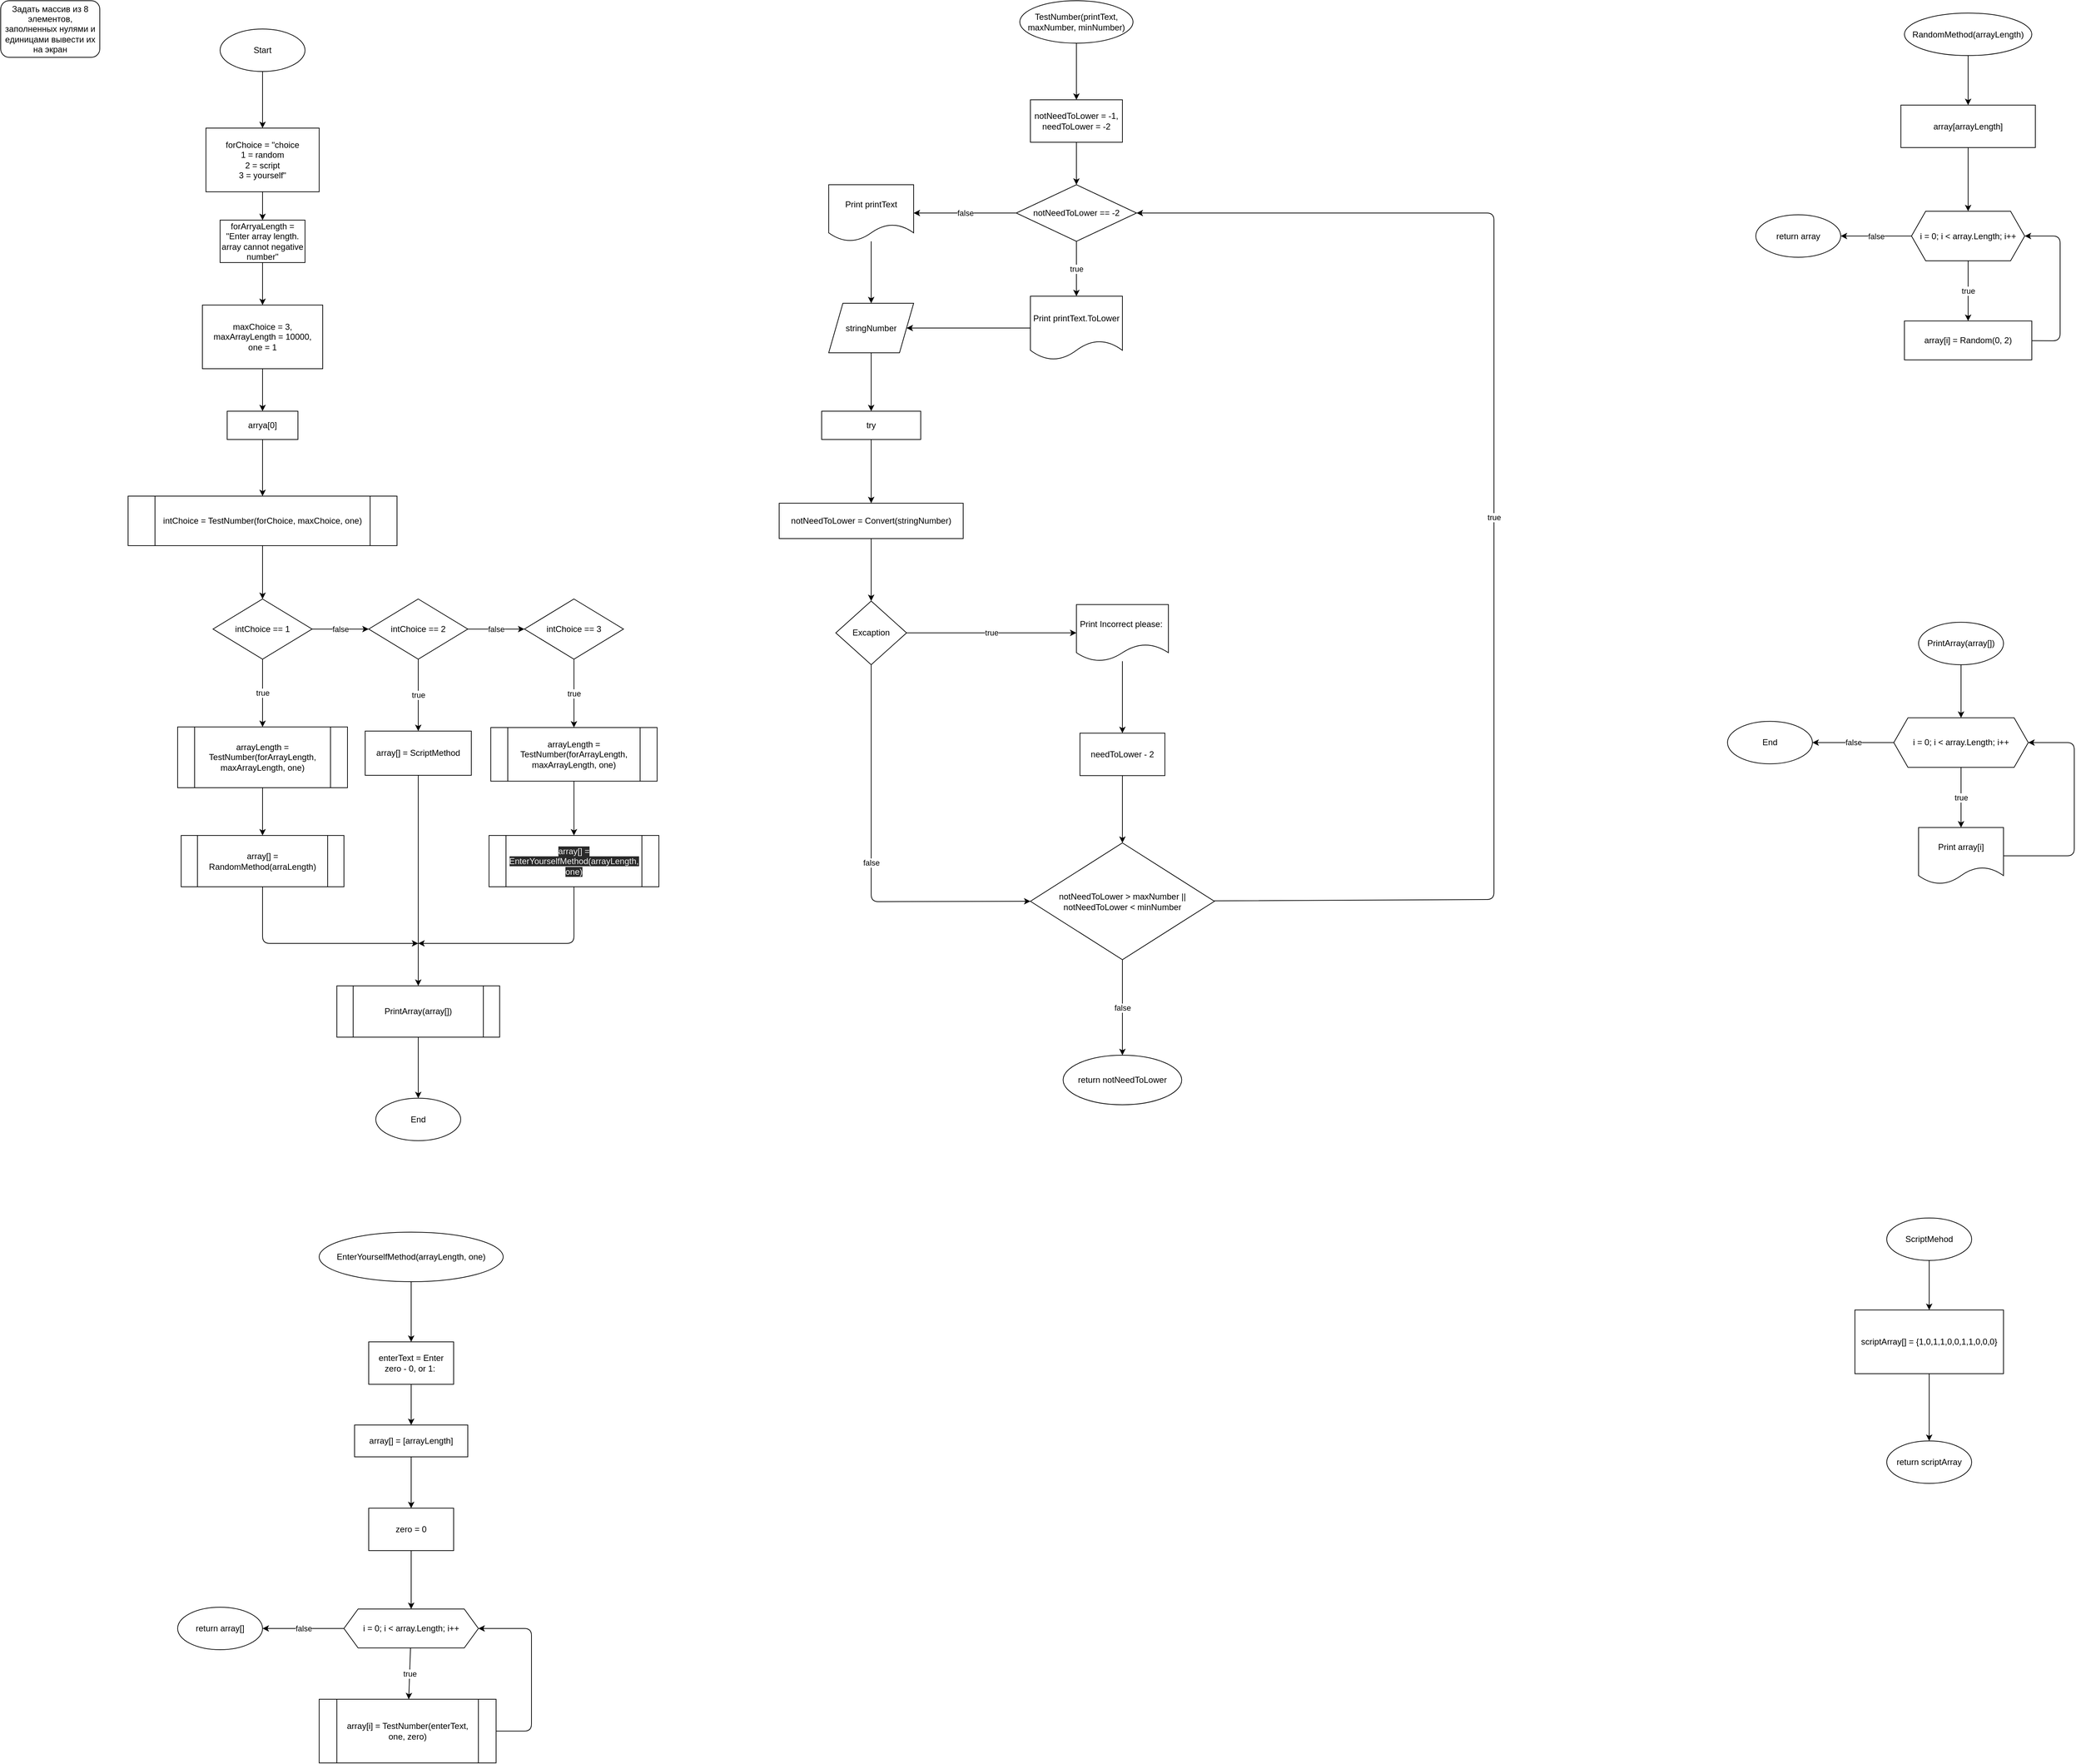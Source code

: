 <mxfile>
    <diagram id="mMx0ofm4VfTw_Q6gHbfE" name="Page-1">
        <mxGraphModel dx="1546" dy="929" grid="1" gridSize="10" guides="1" tooltips="1" connect="1" arrows="1" fold="1" page="1" pageScale="1" pageWidth="1100" pageHeight="850" math="0" shadow="0">
            <root>
                <mxCell id="0"/>
                <mxCell id="1" parent="0"/>
                <mxCell id="4" value="Задать массив из 8 элементов, заполненных нулями и единицами вывести их на экран" style="rounded=1;whiteSpace=wrap;html=1;" parent="1" vertex="1">
                    <mxGeometry x="10" y="10" width="140" height="80" as="geometry"/>
                </mxCell>
                <mxCell id="114" value="" style="edgeStyle=none;html=1;" parent="1" source="6" target="113" edge="1">
                    <mxGeometry relative="1" as="geometry"/>
                </mxCell>
                <mxCell id="6" value="Start" style="ellipse;whiteSpace=wrap;html=1;" parent="1" vertex="1">
                    <mxGeometry x="320" y="50" width="120" height="60" as="geometry"/>
                </mxCell>
                <mxCell id="37" value="false" style="edgeStyle=none;html=1;" parent="1" source="34" target="36" edge="1">
                    <mxGeometry relative="1" as="geometry"/>
                </mxCell>
                <mxCell id="123" value="true" style="edgeStyle=none;html=1;" parent="1" source="34" target="122" edge="1">
                    <mxGeometry relative="1" as="geometry"/>
                </mxCell>
                <mxCell id="34" value="intChoice == 1" style="rhombus;whiteSpace=wrap;html=1;" parent="1" vertex="1">
                    <mxGeometry x="310" y="855.37" width="140" height="85" as="geometry"/>
                </mxCell>
                <mxCell id="39" value="false" style="edgeStyle=none;html=1;" parent="1" source="36" target="38" edge="1">
                    <mxGeometry relative="1" as="geometry"/>
                </mxCell>
                <mxCell id="43" value="true" style="edgeStyle=none;html=1;" parent="1" source="36" target="42" edge="1">
                    <mxGeometry relative="1" as="geometry"/>
                </mxCell>
                <mxCell id="36" value="intChoice == 2" style="rhombus;whiteSpace=wrap;html=1;" parent="1" vertex="1">
                    <mxGeometry x="530" y="855.37" width="140" height="85" as="geometry"/>
                </mxCell>
                <mxCell id="130" value="true" style="edgeStyle=none;html=1;" parent="1" source="38" target="129" edge="1">
                    <mxGeometry relative="1" as="geometry"/>
                </mxCell>
                <mxCell id="38" value="intChoice == 3" style="rhombus;whiteSpace=wrap;html=1;" parent="1" vertex="1">
                    <mxGeometry x="750" y="855.37" width="140" height="85" as="geometry"/>
                </mxCell>
                <mxCell id="161" style="edgeStyle=none;html=1;entryX=0.5;entryY=0;entryDx=0;entryDy=0;" parent="1" source="42" target="159" edge="1">
                    <mxGeometry relative="1" as="geometry"/>
                </mxCell>
                <mxCell id="42" value="array[] = ScriptMethod" style="whiteSpace=wrap;html=1;" parent="1" vertex="1">
                    <mxGeometry x="525" y="1042" width="150" height="62.5" as="geometry"/>
                </mxCell>
                <mxCell id="143" value="" style="edgeStyle=none;html=1;" parent="1" source="47" target="56" edge="1">
                    <mxGeometry relative="1" as="geometry"/>
                </mxCell>
                <mxCell id="47" value="RandomMethod(arrayLength)" style="ellipse;whiteSpace=wrap;html=1;" parent="1" vertex="1">
                    <mxGeometry x="2700" y="27.5" width="180" height="60" as="geometry"/>
                </mxCell>
                <mxCell id="60" value="true" style="edgeStyle=none;html=1;" parent="1" source="54" target="59" edge="1">
                    <mxGeometry relative="1" as="geometry"/>
                </mxCell>
                <mxCell id="63" value="false" style="edgeStyle=none;html=1;" parent="1" source="54" target="62" edge="1">
                    <mxGeometry relative="1" as="geometry"/>
                </mxCell>
                <mxCell id="54" value="i = 0; i &amp;lt; array.Length; i++" style="shape=hexagon;perimeter=hexagonPerimeter2;whiteSpace=wrap;html=1;fixedSize=1;" parent="1" vertex="1">
                    <mxGeometry x="2710" y="307.5" width="160" height="70" as="geometry"/>
                </mxCell>
                <mxCell id="58" value="" style="edgeStyle=none;html=1;" parent="1" source="56" target="54" edge="1">
                    <mxGeometry relative="1" as="geometry"/>
                </mxCell>
                <mxCell id="56" value="array[arrayLength]" style="whiteSpace=wrap;html=1;" parent="1" vertex="1">
                    <mxGeometry x="2695" y="157.5" width="190" height="60" as="geometry"/>
                </mxCell>
                <mxCell id="61" style="edgeStyle=none;html=1;entryX=1;entryY=0.5;entryDx=0;entryDy=0;" parent="1" source="59" target="54" edge="1">
                    <mxGeometry relative="1" as="geometry">
                        <Array as="points">
                            <mxPoint x="2920" y="490.5"/>
                            <mxPoint x="2920" y="342.5"/>
                        </Array>
                    </mxGeometry>
                </mxCell>
                <mxCell id="59" value="array[i] = Random(0, 2)" style="whiteSpace=wrap;html=1;" parent="1" vertex="1">
                    <mxGeometry x="2700" y="462.5" width="180" height="55" as="geometry"/>
                </mxCell>
                <mxCell id="62" value="return array" style="ellipse;whiteSpace=wrap;html=1;" parent="1" vertex="1">
                    <mxGeometry x="2490" y="312.5" width="120" height="60" as="geometry"/>
                </mxCell>
                <mxCell id="66" value="" style="edgeStyle=none;html=1;" parent="1" source="64" target="65" edge="1">
                    <mxGeometry relative="1" as="geometry"/>
                </mxCell>
                <mxCell id="64" value="ScriptMehod" style="ellipse;whiteSpace=wrap;html=1;" parent="1" vertex="1">
                    <mxGeometry x="2675" y="1730" width="120" height="60" as="geometry"/>
                </mxCell>
                <mxCell id="68" value="" style="edgeStyle=none;html=1;" parent="1" source="65" target="67" edge="1">
                    <mxGeometry relative="1" as="geometry"/>
                </mxCell>
                <mxCell id="65" value="scriptArray[] = {1,0,1,1,0,0,1,1,0,0,0}" style="whiteSpace=wrap;html=1;" parent="1" vertex="1">
                    <mxGeometry x="2630" y="1860" width="210" height="90" as="geometry"/>
                </mxCell>
                <mxCell id="67" value="return scriptArray" style="ellipse;whiteSpace=wrap;html=1;" parent="1" vertex="1">
                    <mxGeometry x="2675" y="2045" width="120" height="60" as="geometry"/>
                </mxCell>
                <mxCell id="106" value="" style="edgeStyle=none;html=1;" parent="1" source="69" target="105" edge="1">
                    <mxGeometry relative="1" as="geometry"/>
                </mxCell>
                <mxCell id="69" value="TestNumber(printText, maxNumber, minNumber)" style="ellipse;whiteSpace=wrap;html=1;" parent="1" vertex="1">
                    <mxGeometry x="1450" y="10" width="160" height="60" as="geometry"/>
                </mxCell>
                <mxCell id="83" value="" style="edgeStyle=none;html=1;" parent="1" source="80" target="82" edge="1">
                    <mxGeometry relative="1" as="geometry"/>
                </mxCell>
                <mxCell id="80" value="Print printText.ToLower" style="shape=document;whiteSpace=wrap;html=1;boundedLbl=1;" parent="1" vertex="1">
                    <mxGeometry x="1465" y="427.5" width="130" height="90" as="geometry"/>
                </mxCell>
                <mxCell id="104" value="" style="edgeStyle=none;html=1;entryX=0.5;entryY=0;entryDx=0;entryDy=0;" parent="1" source="82" target="203" edge="1">
                    <mxGeometry relative="1" as="geometry">
                        <mxPoint x="1240" y="580.0" as="targetPoint"/>
                    </mxGeometry>
                </mxCell>
                <mxCell id="82" value="stringNumber" style="shape=parallelogram;perimeter=parallelogramPerimeter;whiteSpace=wrap;html=1;fixedSize=1;" parent="1" vertex="1">
                    <mxGeometry x="1180" y="437.5" width="120" height="70" as="geometry"/>
                </mxCell>
                <mxCell id="162" style="edgeStyle=none;html=1;" parent="1" source="89" edge="1">
                    <mxGeometry relative="1" as="geometry">
                        <mxPoint x="600" y="1342" as="targetPoint"/>
                        <Array as="points">
                            <mxPoint x="380" y="1342"/>
                        </Array>
                    </mxGeometry>
                </mxCell>
                <mxCell id="89" value="array[] = RandomMethod(arraLength)" style="shape=process;whiteSpace=wrap;html=1;backgroundOutline=1;" parent="1" vertex="1">
                    <mxGeometry x="265" y="1189.5" width="230" height="72.5" as="geometry"/>
                </mxCell>
                <mxCell id="180" value="" style="edgeStyle=none;html=1;" parent="1" source="105" target="179" edge="1">
                    <mxGeometry relative="1" as="geometry"/>
                </mxCell>
                <mxCell id="105" value="notNeedToLower = -1,&lt;br&gt;needToLower = -2" style="whiteSpace=wrap;html=1;" parent="1" vertex="1">
                    <mxGeometry x="1465" y="150" width="130" height="60" as="geometry"/>
                </mxCell>
                <mxCell id="187" value="" style="edgeStyle=none;html=1;" parent="1" source="108" target="186" edge="1">
                    <mxGeometry relative="1" as="geometry"/>
                </mxCell>
                <mxCell id="108" value="Print Incorrect please:&amp;nbsp;" style="shape=document;whiteSpace=wrap;html=1;boundedLbl=1;" parent="1" vertex="1">
                    <mxGeometry x="1530" y="863.25" width="130" height="80" as="geometry"/>
                </mxCell>
                <mxCell id="112" value="true" style="edgeStyle=none;html=1;entryX=1;entryY=0.5;entryDx=0;entryDy=0;" parent="1" source="110" target="179" edge="1">
                    <mxGeometry relative="1" as="geometry">
                        <Array as="points">
                            <mxPoint x="2120" y="1280"/>
                            <mxPoint x="2120" y="310"/>
                        </Array>
                        <mxPoint x="1650" y="370" as="targetPoint"/>
                    </mxGeometry>
                </mxCell>
                <mxCell id="136" value="false" style="edgeStyle=none;html=1;" parent="1" source="110" target="135" edge="1">
                    <mxGeometry relative="1" as="geometry"/>
                </mxCell>
                <mxCell id="110" value="notNeedToLower &amp;gt; maxNumber || notNeedToLower &amp;lt; minNumber" style="rhombus;whiteSpace=wrap;html=1;" parent="1" vertex="1">
                    <mxGeometry x="1465" y="1200" width="260" height="165" as="geometry"/>
                </mxCell>
                <mxCell id="116" value="" style="edgeStyle=none;html=1;" parent="1" source="113" target="115" edge="1">
                    <mxGeometry relative="1" as="geometry"/>
                </mxCell>
                <mxCell id="113" value="forChoice = &quot;choice&lt;br&gt;1 = random&lt;br&gt;2 = script&lt;br&gt;3 = yourself&quot;" style="whiteSpace=wrap;html=1;" parent="1" vertex="1">
                    <mxGeometry x="300" y="190" width="160" height="90" as="geometry"/>
                </mxCell>
                <mxCell id="175" value="" style="edgeStyle=none;html=1;" parent="1" source="115" target="174" edge="1">
                    <mxGeometry relative="1" as="geometry"/>
                </mxCell>
                <mxCell id="115" value="forArryaLength = &quot;Enter array length. array cannot negative number&quot;" style="whiteSpace=wrap;html=1;" parent="1" vertex="1">
                    <mxGeometry x="320" y="320" width="120" height="60" as="geometry"/>
                </mxCell>
                <mxCell id="120" value="" style="edgeStyle=none;html=1;" parent="1" source="118" target="34" edge="1">
                    <mxGeometry relative="1" as="geometry"/>
                </mxCell>
                <mxCell id="118" value="intChoice = TestNumber(forChoice, maxChoice, one)" style="shape=process;whiteSpace=wrap;html=1;backgroundOutline=1;" parent="1" vertex="1">
                    <mxGeometry x="190" y="710" width="380" height="70" as="geometry"/>
                </mxCell>
                <mxCell id="142" value="" style="edgeStyle=none;html=1;" parent="1" source="122" target="89" edge="1">
                    <mxGeometry relative="1" as="geometry"/>
                </mxCell>
                <mxCell id="122" value="arrayLength = TestNumber(forArrayLength, maxArrayLength, one)" style="shape=process;whiteSpace=wrap;html=1;backgroundOutline=1;" parent="1" vertex="1">
                    <mxGeometry x="260" y="1036.19" width="240" height="85.81" as="geometry"/>
                </mxCell>
                <mxCell id="147" value="" style="edgeStyle=none;html=1;" parent="1" source="129" target="146" edge="1">
                    <mxGeometry relative="1" as="geometry"/>
                </mxCell>
                <mxCell id="129" value="arrayLength = TestNumber(forArrayLength, maxArrayLength, one)" style="shape=process;whiteSpace=wrap;html=1;backgroundOutline=1;" parent="1" vertex="1">
                    <mxGeometry x="702.5" y="1037" width="235" height="75.81" as="geometry"/>
                </mxCell>
                <mxCell id="135" value="return notNeedToLower" style="ellipse;whiteSpace=wrap;html=1;" parent="1" vertex="1">
                    <mxGeometry x="1511.25" y="1500" width="167.5" height="70" as="geometry"/>
                </mxCell>
                <mxCell id="163" style="edgeStyle=none;html=1;" parent="1" source="146" edge="1">
                    <mxGeometry relative="1" as="geometry">
                        <mxPoint x="600" y="1342" as="targetPoint"/>
                        <Array as="points">
                            <mxPoint x="820" y="1342"/>
                        </Array>
                    </mxGeometry>
                </mxCell>
                <mxCell id="146" value="&lt;span style=&quot;color: rgb(240 , 240 , 240) ; font-family: &amp;#34;helvetica&amp;#34; ; font-size: 12px ; font-style: normal ; font-weight: 400 ; letter-spacing: normal ; text-align: center ; text-indent: 0px ; text-transform: none ; word-spacing: 0px ; background-color: rgb(42 , 42 , 42) ; display: inline ; float: none&quot;&gt;array[] = EnterYourselfMethod(arrayLength, one)&lt;/span&gt;" style="shape=process;whiteSpace=wrap;html=1;backgroundOutline=1;" parent="1" vertex="1">
                    <mxGeometry x="700" y="1189.5" width="240" height="72.5" as="geometry"/>
                </mxCell>
                <mxCell id="190" value="" style="edgeStyle=none;html=1;" parent="1" source="148" target="189" edge="1">
                    <mxGeometry relative="1" as="geometry"/>
                </mxCell>
                <mxCell id="148" value="EnterYourselfMethod(arrayLength, one)" style="ellipse;whiteSpace=wrap;html=1;" parent="1" vertex="1">
                    <mxGeometry x="460" y="1750" width="260" height="70" as="geometry"/>
                </mxCell>
                <mxCell id="158" value="false" style="edgeStyle=none;html=1;" parent="1" source="149" target="157" edge="1">
                    <mxGeometry relative="1" as="geometry"/>
                </mxCell>
                <mxCell id="197" value="true" style="edgeStyle=none;html=1;" parent="1" source="149" target="196" edge="1">
                    <mxGeometry relative="1" as="geometry"/>
                </mxCell>
                <mxCell id="149" value="i = 0; i &amp;lt; array.Length; i++" style="shape=hexagon;perimeter=hexagonPerimeter2;whiteSpace=wrap;html=1;fixedSize=1;" parent="1" vertex="1">
                    <mxGeometry x="495" y="2282.5" width="190" height="55" as="geometry"/>
                </mxCell>
                <mxCell id="194" value="" style="edgeStyle=none;html=1;" parent="1" source="151" target="193" edge="1">
                    <mxGeometry relative="1" as="geometry"/>
                </mxCell>
                <mxCell id="151" value="array[] = [arrayLength]" style="whiteSpace=wrap;html=1;" parent="1" vertex="1">
                    <mxGeometry x="510" y="2022.5" width="160" height="45" as="geometry"/>
                </mxCell>
                <mxCell id="157" value="return array[]" style="ellipse;whiteSpace=wrap;html=1;" parent="1" vertex="1">
                    <mxGeometry x="260" y="2280" width="120" height="60" as="geometry"/>
                </mxCell>
                <mxCell id="173" value="" style="edgeStyle=none;html=1;" parent="1" source="159" target="172" edge="1">
                    <mxGeometry relative="1" as="geometry"/>
                </mxCell>
                <mxCell id="159" value="PrintArray(array[])" style="shape=process;whiteSpace=wrap;html=1;backgroundOutline=1;" parent="1" vertex="1">
                    <mxGeometry x="485" y="1402" width="230" height="72.5" as="geometry"/>
                </mxCell>
                <mxCell id="166" value="" style="edgeStyle=none;html=1;" parent="1" source="164" target="165" edge="1">
                    <mxGeometry relative="1" as="geometry"/>
                </mxCell>
                <mxCell id="164" value="PrintArray(array[])" style="ellipse;whiteSpace=wrap;html=1;" parent="1" vertex="1">
                    <mxGeometry x="2720" y="888.25" width="120" height="60" as="geometry"/>
                </mxCell>
                <mxCell id="168" value="true" style="edgeStyle=none;html=1;" parent="1" source="165" target="167" edge="1">
                    <mxGeometry relative="1" as="geometry"/>
                </mxCell>
                <mxCell id="171" value="false" style="edgeStyle=none;html=1;" parent="1" source="165" target="170" edge="1">
                    <mxGeometry relative="1" as="geometry"/>
                </mxCell>
                <mxCell id="165" value="i = 0; i &amp;lt; array.Length; i++" style="shape=hexagon;perimeter=hexagonPerimeter2;whiteSpace=wrap;html=1;fixedSize=1;" parent="1" vertex="1">
                    <mxGeometry x="2685" y="1023.25" width="190" height="70" as="geometry"/>
                </mxCell>
                <mxCell id="169" style="edgeStyle=none;html=1;entryX=1;entryY=0.5;entryDx=0;entryDy=0;" parent="1" source="167" target="165" edge="1">
                    <mxGeometry relative="1" as="geometry">
                        <Array as="points">
                            <mxPoint x="2940" y="1218.25"/>
                            <mxPoint x="2940" y="1058.25"/>
                        </Array>
                    </mxGeometry>
                </mxCell>
                <mxCell id="167" value="Print array[i]" style="shape=document;whiteSpace=wrap;html=1;boundedLbl=1;" parent="1" vertex="1">
                    <mxGeometry x="2720" y="1178.25" width="120" height="80" as="geometry"/>
                </mxCell>
                <mxCell id="170" value="End" style="ellipse;whiteSpace=wrap;html=1;" parent="1" vertex="1">
                    <mxGeometry x="2450" y="1028.25" width="120" height="60" as="geometry"/>
                </mxCell>
                <mxCell id="172" value="End" style="ellipse;whiteSpace=wrap;html=1;" parent="1" vertex="1">
                    <mxGeometry x="540" y="1560.75" width="120" height="60" as="geometry"/>
                </mxCell>
                <mxCell id="177" value="" style="edgeStyle=none;html=1;" parent="1" source="174" target="176" edge="1">
                    <mxGeometry relative="1" as="geometry"/>
                </mxCell>
                <mxCell id="174" value="maxChoice = 3,&lt;br&gt;maxArrayLength = 10000,&lt;br&gt;one = 1" style="whiteSpace=wrap;html=1;" parent="1" vertex="1">
                    <mxGeometry x="295" y="440" width="170" height="90" as="geometry"/>
                </mxCell>
                <mxCell id="178" value="" style="edgeStyle=none;html=1;" parent="1" source="176" target="118" edge="1">
                    <mxGeometry relative="1" as="geometry"/>
                </mxCell>
                <mxCell id="176" value="arrya[0]" style="whiteSpace=wrap;html=1;" parent="1" vertex="1">
                    <mxGeometry x="330" y="590" width="100" height="40" as="geometry"/>
                </mxCell>
                <mxCell id="182" value="true" style="edgeStyle=none;html=1;" parent="1" source="179" target="80" edge="1">
                    <mxGeometry relative="1" as="geometry"/>
                </mxCell>
                <mxCell id="184" value="false" style="edgeStyle=none;html=1;" parent="1" source="179" target="183" edge="1">
                    <mxGeometry relative="1" as="geometry"/>
                </mxCell>
                <mxCell id="179" value="notNeedToLower == -2" style="rhombus;whiteSpace=wrap;html=1;" parent="1" vertex="1">
                    <mxGeometry x="1445" y="270" width="170" height="80" as="geometry"/>
                </mxCell>
                <mxCell id="185" value="" style="edgeStyle=none;html=1;" parent="1" source="183" target="82" edge="1">
                    <mxGeometry relative="1" as="geometry"/>
                </mxCell>
                <mxCell id="183" value="Print printText" style="shape=document;whiteSpace=wrap;html=1;boundedLbl=1;" parent="1" vertex="1">
                    <mxGeometry x="1180" y="270" width="120" height="80" as="geometry"/>
                </mxCell>
                <mxCell id="188" value="" style="edgeStyle=none;html=1;" parent="1" source="186" target="110" edge="1">
                    <mxGeometry relative="1" as="geometry"/>
                </mxCell>
                <mxCell id="186" value="needToLower - 2" style="whiteSpace=wrap;html=1;" parent="1" vertex="1">
                    <mxGeometry x="1535" y="1044.91" width="120" height="60" as="geometry"/>
                </mxCell>
                <mxCell id="192" value="" style="edgeStyle=none;html=1;" parent="1" source="189" target="151" edge="1">
                    <mxGeometry relative="1" as="geometry"/>
                </mxCell>
                <mxCell id="189" value="enterText = Enter zero - 0, or 1:&amp;nbsp;" style="whiteSpace=wrap;html=1;" parent="1" vertex="1">
                    <mxGeometry x="530" y="1905" width="120" height="60" as="geometry"/>
                </mxCell>
                <mxCell id="195" value="" style="edgeStyle=none;html=1;" parent="1" source="193" target="149" edge="1">
                    <mxGeometry relative="1" as="geometry"/>
                </mxCell>
                <mxCell id="193" value="zero = 0" style="whiteSpace=wrap;html=1;" parent="1" vertex="1">
                    <mxGeometry x="530" y="2140" width="120" height="60" as="geometry"/>
                </mxCell>
                <mxCell id="199" style="edgeStyle=none;html=1;entryX=1;entryY=0.5;entryDx=0;entryDy=0;" parent="1" source="196" target="149" edge="1">
                    <mxGeometry relative="1" as="geometry">
                        <Array as="points">
                            <mxPoint x="760" y="2455"/>
                            <mxPoint x="760" y="2310"/>
                        </Array>
                    </mxGeometry>
                </mxCell>
                <mxCell id="196" value="array[i] = TestNumber(enterText, one, zero)" style="shape=process;whiteSpace=wrap;html=1;backgroundOutline=1;" parent="1" vertex="1">
                    <mxGeometry x="460" y="2410" width="250" height="90" as="geometry"/>
                </mxCell>
                <mxCell id="205" value="" style="edgeStyle=none;html=1;" edge="1" parent="1" source="200" target="204">
                    <mxGeometry relative="1" as="geometry"/>
                </mxCell>
                <mxCell id="200" value="notNeedToLower = Convert(stringNumber)" style="whiteSpace=wrap;html=1;" vertex="1" parent="1">
                    <mxGeometry x="1110" y="720" width="260" height="50" as="geometry"/>
                </mxCell>
                <mxCell id="206" value="" style="edgeStyle=none;html=1;" edge="1" parent="1" source="203" target="200">
                    <mxGeometry relative="1" as="geometry"/>
                </mxCell>
                <mxCell id="203" value="&lt;span&gt;try&lt;/span&gt;" style="whiteSpace=wrap;html=1;" vertex="1" parent="1">
                    <mxGeometry x="1170" y="590" width="140" height="40" as="geometry"/>
                </mxCell>
                <mxCell id="207" value="true" style="edgeStyle=none;html=1;entryX=0;entryY=0.5;entryDx=0;entryDy=0;" edge="1" parent="1" source="204" target="108">
                    <mxGeometry relative="1" as="geometry"/>
                </mxCell>
                <mxCell id="208" value="false" style="edgeStyle=none;html=1;entryX=0;entryY=0.5;entryDx=0;entryDy=0;" edge="1" parent="1" source="204" target="110">
                    <mxGeometry relative="1" as="geometry">
                        <Array as="points">
                            <mxPoint x="1240" y="1283"/>
                        </Array>
                    </mxGeometry>
                </mxCell>
                <mxCell id="204" value="Excaption" style="rhombus;whiteSpace=wrap;html=1;" vertex="1" parent="1">
                    <mxGeometry x="1190" y="858.25" width="100" height="90" as="geometry"/>
                </mxCell>
            </root>
        </mxGraphModel>
    </diagram>
</mxfile>
